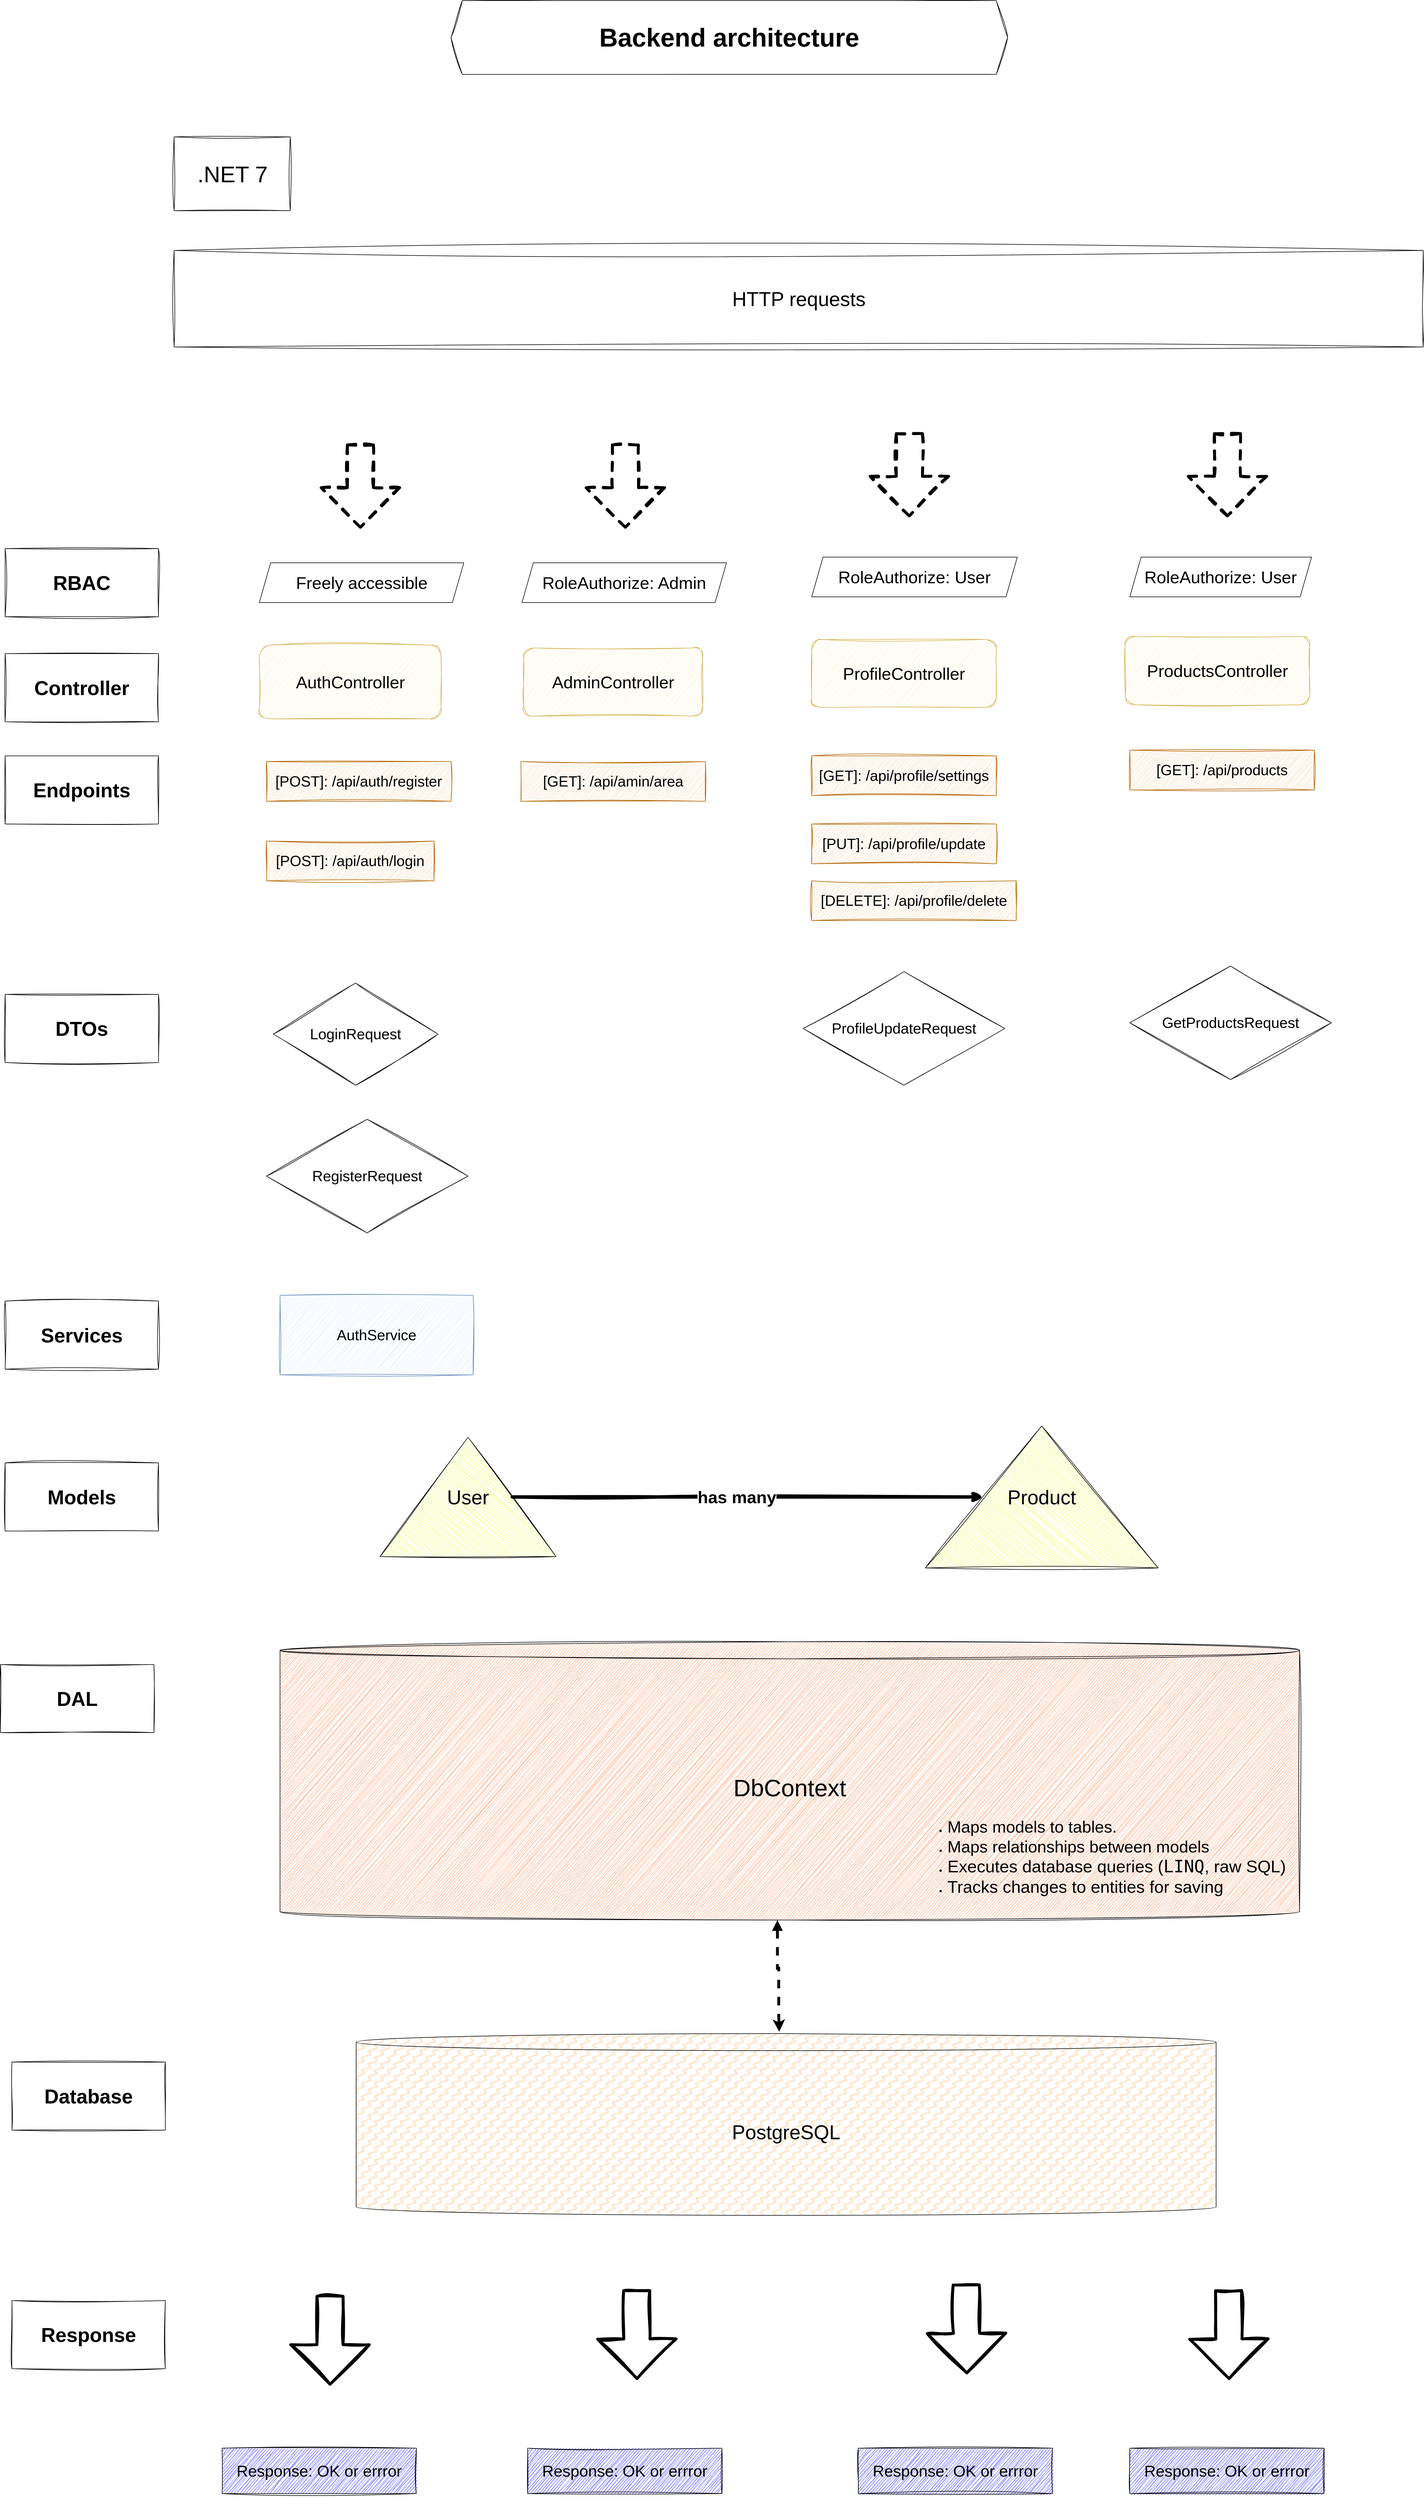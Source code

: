 <mxfile version="24.8.8">
  <diagram name="Page-1" id="TkWE0fHTsVaH-eZPvvB0">
    <mxGraphModel dx="6195" dy="9095" grid="1" gridSize="10" guides="1" tooltips="1" connect="1" arrows="1" fold="1" page="1" pageScale="1" pageWidth="3000" pageHeight="5000" math="0" shadow="0">
      <root>
        <mxCell id="0" />
        <mxCell id="1" parent="0" />
        <mxCell id="MKvbwcuUu4q-yP4E661C-5" value="" style="shape=flexArrow;endArrow=classic;html=1;rounded=0;width=42;endWidth=87.273;endSize=21.577;strokeWidth=5;sketch=1;curveFitting=1;jiggle=2;flowAnimation=1;dashed=1;" edge="1" parent="1">
          <mxGeometry width="50" height="50" relative="1" as="geometry">
            <mxPoint x="1360" y="-4020" as="sourcePoint" />
            <mxPoint x="1360" y="-3870" as="targetPoint" />
          </mxGeometry>
        </mxCell>
        <mxCell id="MKvbwcuUu4q-yP4E661C-6" value="" style="shape=flexArrow;endArrow=classic;html=1;rounded=0;width=42;endWidth=87.273;endSize=21.577;strokeWidth=5;sketch=1;curveFitting=1;jiggle=2;flowAnimation=1;dashed=1;" edge="1" parent="1">
          <mxGeometry width="50" height="50" relative="1" as="geometry">
            <mxPoint x="1860" y="-4040" as="sourcePoint" />
            <mxPoint x="1860" y="-3890" as="targetPoint" />
          </mxGeometry>
        </mxCell>
        <mxCell id="MKvbwcuUu4q-yP4E661C-7" value="" style="shape=flexArrow;endArrow=classic;html=1;rounded=0;width=42;endWidth=87.273;endSize=21.577;strokeWidth=5;sketch=1;curveFitting=1;jiggle=2;flowAnimation=0;dashed=1;" edge="1" parent="1">
          <mxGeometry width="50" height="50" relative="1" as="geometry">
            <mxPoint x="893.5" y="-4020" as="sourcePoint" />
            <mxPoint x="893.5" y="-3870" as="targetPoint" />
          </mxGeometry>
        </mxCell>
        <mxCell id="MKvbwcuUu4q-yP4E661C-10" value="&lt;font style=&quot;font-size: 35px;&quot;&gt;HTTP requests&lt;/font&gt;" style="rounded=0;whiteSpace=wrap;html=1;sketch=1;curveFitting=1;jiggle=2;" vertex="1" parent="1">
          <mxGeometry x="565.5" y="-4360" width="2199" height="170" as="geometry" />
        </mxCell>
        <mxCell id="MKvbwcuUu4q-yP4E661C-13" value="&lt;font style=&quot;font-size: 30px;&quot;&gt;AuthController&lt;/font&gt;" style="rounded=1;whiteSpace=wrap;html=1;sketch=1;curveFitting=1;jiggle=2;fillColor=#fff2cc;strokeColor=#d6b656;" vertex="1" parent="1">
          <mxGeometry x="715.5" y="-3665" width="320" height="130" as="geometry" />
        </mxCell>
        <mxCell id="MKvbwcuUu4q-yP4E661C-14" value="&lt;font style=&quot;font-size: 30px;&quot;&gt;AdminController&lt;/font&gt;" style="rounded=1;whiteSpace=wrap;html=1;sketch=1;curveFitting=1;jiggle=2;fillColor=#fff2cc;strokeColor=#d6b656;" vertex="1" parent="1">
          <mxGeometry x="1181" y="-3660" width="315" height="120" as="geometry" />
        </mxCell>
        <mxCell id="MKvbwcuUu4q-yP4E661C-15" value="&lt;font style=&quot;font-size: 30px;&quot;&gt;ProfileController&lt;/font&gt;" style="rounded=1;whiteSpace=wrap;html=1;sketch=1;curveFitting=1;jiggle=2;fillColor=#fff2cc;strokeColor=#d6b656;fontSize=26;" vertex="1" parent="1">
          <mxGeometry x="1688" y="-3675" width="325" height="120" as="geometry" />
        </mxCell>
        <mxCell id="MKvbwcuUu4q-yP4E661C-16" value="&lt;font style=&quot;font-size: 26px;&quot;&gt;AuthService&lt;/font&gt;" style="rounded=0;whiteSpace=wrap;html=1;sketch=1;curveFitting=1;jiggle=2;fillColor=#dae8fc;strokeColor=#6c8ebf;" vertex="1" parent="1">
          <mxGeometry x="752" y="-2520" width="340" height="140" as="geometry" />
        </mxCell>
        <mxCell id="MKvbwcuUu4q-yP4E661C-71" style="edgeStyle=orthogonalEdgeStyle;rounded=0;orthogonalLoop=1;jettySize=auto;html=1;exitX=0.5;exitY=1;exitDx=0;exitDy=0;exitPerimeter=0;strokeWidth=5;startArrow=block;startFill=1;dashed=1;flowAnimation=1;entryX=0.492;entryY=-0.01;entryDx=0;entryDy=0;entryPerimeter=0;" edge="1" parent="1" target="MKvbwcuUu4q-yP4E661C-70">
          <mxGeometry relative="1" as="geometry">
            <mxPoint x="1627.7" y="-1420" as="sourcePoint" />
            <mxPoint x="1658.291" y="-1250" as="targetPoint" />
            <Array as="points">
              <mxPoint x="1628" y="-1335" />
              <mxPoint x="1630" y="-1335" />
              <mxPoint x="1630" y="-1250" />
              <mxPoint x="1631" y="-1250" />
            </Array>
          </mxGeometry>
        </mxCell>
        <mxCell id="MKvbwcuUu4q-yP4E661C-17" value="&lt;font style=&quot;font-size: 42px;&quot;&gt;DbContext&lt;/font&gt;" style="shape=cylinder3;whiteSpace=wrap;html=1;boundedLbl=1;backgroundOutline=1;size=15;sketch=1;curveFitting=1;jiggle=2;fillColor=#FF9661;" vertex="1" parent="1">
          <mxGeometry x="752" y="-1910" width="1795" height="490" as="geometry" />
        </mxCell>
        <mxCell id="MKvbwcuUu4q-yP4E661C-18" value="&lt;span style=&quot;font-size: 26px;&quot;&gt;[POST]: /api/auth/register&lt;/span&gt;" style="rounded=0;whiteSpace=wrap;html=1;sketch=1;curveFitting=1;jiggle=2;fillColor=#fad7ac;strokeColor=#b46504;" vertex="1" parent="1">
          <mxGeometry x="728" y="-3460" width="325" height="70" as="geometry" />
        </mxCell>
        <mxCell id="MKvbwcuUu4q-yP4E661C-20" value="&lt;font style=&quot;font-size: 45px;&quot;&gt;&lt;b&gt;Backend architecture&lt;/b&gt;&lt;/font&gt;" style="shape=hexagon;perimeter=hexagonPerimeter2;whiteSpace=wrap;html=1;fixedSize=1;sketch=1;curveFitting=1;jiggle=2;" vertex="1" parent="1">
          <mxGeometry x="1053" y="-4800" width="980" height="130" as="geometry" />
        </mxCell>
        <mxCell id="MKvbwcuUu4q-yP4E661C-21" value="&lt;font style=&quot;font-size: 40px;&quot;&gt;.NET 7&lt;/font&gt;" style="rounded=0;whiteSpace=wrap;html=1;sketch=1;curveFitting=1;jiggle=2;" vertex="1" parent="1">
          <mxGeometry x="565.5" y="-4560" width="204.5" height="130" as="geometry" />
        </mxCell>
        <mxCell id="MKvbwcuUu4q-yP4E661C-26" value="&lt;span style=&quot;font-size: 26px;&quot;&gt;[POST]: /api/auth/login&lt;/span&gt;" style="rounded=0;whiteSpace=wrap;html=1;sketch=1;curveFitting=1;jiggle=2;fillColor=#fad7ac;strokeColor=#b46504;" vertex="1" parent="1">
          <mxGeometry x="728" y="-3320" width="295" height="70" as="geometry" />
        </mxCell>
        <mxCell id="MKvbwcuUu4q-yP4E661C-27" value="&lt;span style=&quot;font-size: 26px;&quot;&gt;[GET]: /api/profile/settings&lt;/span&gt;" style="rounded=0;whiteSpace=wrap;html=1;sketch=1;curveFitting=1;jiggle=2;fillColor=#fad7ac;strokeColor=#b46504;" vertex="1" parent="1">
          <mxGeometry x="1688" y="-3470" width="325" height="70" as="geometry" />
        </mxCell>
        <mxCell id="MKvbwcuUu4q-yP4E661C-28" value="&lt;span style=&quot;font-size: 26px;&quot;&gt;[PUT]: /api/profile/update&lt;/span&gt;" style="rounded=0;whiteSpace=wrap;html=1;sketch=1;curveFitting=1;jiggle=2;fillColor=#fad7ac;strokeColor=#b46504;" vertex="1" parent="1">
          <mxGeometry x="1688" y="-3350" width="325" height="70" as="geometry" />
        </mxCell>
        <mxCell id="MKvbwcuUu4q-yP4E661C-29" value="&lt;span style=&quot;font-size: 26px;&quot;&gt;[GET]: /api/amin/area&lt;/span&gt;" style="rounded=0;whiteSpace=wrap;html=1;sketch=1;curveFitting=1;jiggle=2;fillColor=#fad7ac;strokeColor=#b46504;" vertex="1" parent="1">
          <mxGeometry x="1176" y="-3460" width="325" height="70" as="geometry" />
        </mxCell>
        <mxCell id="MKvbwcuUu4q-yP4E661C-30" value="&lt;font style=&quot;font-size: 26px;&quot;&gt;LoginRequest&lt;/font&gt;" style="rhombus;whiteSpace=wrap;html=1;fillColor=none;sketch=1;curveFitting=1;jiggle=2;" vertex="1" parent="1">
          <mxGeometry x="740" y="-3070" width="290" height="180" as="geometry" />
        </mxCell>
        <mxCell id="MKvbwcuUu4q-yP4E661C-32" value="&lt;font style=&quot;font-size: 26px;&quot;&gt;RegisterRequest&lt;/font&gt;" style="rhombus;whiteSpace=wrap;html=1;fillColor=none;sketch=1;curveFitting=1;jiggle=2;" vertex="1" parent="1">
          <mxGeometry x="728" y="-2830" width="355" height="200" as="geometry" />
        </mxCell>
        <mxCell id="MKvbwcuUu4q-yP4E661C-33" value="&lt;font style=&quot;font-size: 26px;&quot;&gt;ProfileUpdateRequest&lt;/font&gt;" style="rhombus;whiteSpace=wrap;html=1;fillColor=none;sketch=1;curveFitting=1;jiggle=2;" vertex="1" parent="1">
          <mxGeometry x="1673" y="-3090" width="355" height="200" as="geometry" />
        </mxCell>
        <mxCell id="MKvbwcuUu4q-yP4E661C-34" value="&lt;font style=&quot;font-size: 30px;&quot;&gt;RoleAuthorize: Admin&lt;/font&gt;" style="shape=parallelogram;perimeter=parallelogramPerimeter;whiteSpace=wrap;html=1;fixedSize=1;" vertex="1" parent="1">
          <mxGeometry x="1178" y="-3810" width="360" height="70" as="geometry" />
        </mxCell>
        <mxCell id="MKvbwcuUu4q-yP4E661C-35" value="&lt;font style=&quot;font-size: 30px;&quot;&gt;RoleAuthorize: User&lt;/font&gt;" style="shape=parallelogram;perimeter=parallelogramPerimeter;whiteSpace=wrap;html=1;fixedSize=1;" vertex="1" parent="1">
          <mxGeometry x="1688" y="-3820" width="362" height="70" as="geometry" />
        </mxCell>
        <mxCell id="MKvbwcuUu4q-yP4E661C-40" value="&lt;span style=&quot;font-size: 26px;&quot;&gt;[DELETE]: /api/profile/delete&lt;/span&gt;" style="rounded=0;whiteSpace=wrap;html=1;sketch=1;curveFitting=1;jiggle=2;fillColor=#fad7ac;strokeColor=#b46504;" vertex="1" parent="1">
          <mxGeometry x="1688" y="-3250" width="360" height="70" as="geometry" />
        </mxCell>
        <mxCell id="MKvbwcuUu4q-yP4E661C-41" value="&lt;font style=&quot;font-size: 30px;&quot;&gt;ProductsController&lt;/font&gt;" style="rounded=1;whiteSpace=wrap;html=1;sketch=1;curveFitting=1;jiggle=2;fillColor=#fff2cc;strokeColor=#d6b656;fontSize=26;" vertex="1" parent="1">
          <mxGeometry x="2240" y="-3680" width="325" height="120" as="geometry" />
        </mxCell>
        <mxCell id="MKvbwcuUu4q-yP4E661C-42" value="&lt;span style=&quot;font-size: 26px;&quot;&gt;[GET]: /api/products&lt;/span&gt;" style="rounded=0;whiteSpace=wrap;html=1;sketch=1;curveFitting=1;jiggle=2;fillColor=#fad7ac;strokeColor=#b46504;" vertex="1" parent="1">
          <mxGeometry x="2248" y="-3480" width="325" height="70" as="geometry" />
        </mxCell>
        <mxCell id="MKvbwcuUu4q-yP4E661C-44" value="&lt;font style=&quot;font-size: 26px;&quot;&gt;GetProductsRequest&lt;/font&gt;" style="rhombus;whiteSpace=wrap;html=1;fillColor=none;sketch=1;curveFitting=1;jiggle=2;" vertex="1" parent="1">
          <mxGeometry x="2248" y="-3100" width="355" height="200" as="geometry" />
        </mxCell>
        <mxCell id="MKvbwcuUu4q-yP4E661C-45" value="&lt;font style=&quot;font-size: 30px;&quot;&gt;RoleAuthorize: User&lt;/font&gt;" style="shape=parallelogram;perimeter=parallelogramPerimeter;whiteSpace=wrap;html=1;fixedSize=1;" vertex="1" parent="1">
          <mxGeometry x="2248" y="-3820" width="320" height="70" as="geometry" />
        </mxCell>
        <mxCell id="MKvbwcuUu4q-yP4E661C-48" value="&lt;font style=&quot;font-size: 35px;&quot;&gt;&lt;b&gt;RBAC&lt;/b&gt;&lt;/font&gt;" style="rounded=0;whiteSpace=wrap;html=1;sketch=1;curveFitting=1;jiggle=2;" vertex="1" parent="1">
          <mxGeometry x="268" y="-3835" width="270" height="120" as="geometry" />
        </mxCell>
        <mxCell id="MKvbwcuUu4q-yP4E661C-49" value="&lt;font style=&quot;font-size: 35px;&quot;&gt;&lt;b&gt;Controller&lt;/b&gt;&lt;/font&gt;" style="rounded=0;whiteSpace=wrap;html=1;sketch=1;curveFitting=1;jiggle=2;" vertex="1" parent="1">
          <mxGeometry x="268" y="-3650" width="270" height="120" as="geometry" />
        </mxCell>
        <mxCell id="MKvbwcuUu4q-yP4E661C-50" value="&lt;font style=&quot;font-size: 35px;&quot;&gt;&lt;b&gt;Endpoints&lt;/b&gt;&lt;/font&gt;" style="rounded=0;whiteSpace=wrap;html=1;sketch=1;curveFitting=1;jiggle=2;" vertex="1" parent="1">
          <mxGeometry x="268" y="-3470" width="270" height="120" as="geometry" />
        </mxCell>
        <mxCell id="MKvbwcuUu4q-yP4E661C-51" value="&lt;font style=&quot;font-size: 35px;&quot;&gt;&lt;b&gt;DTOs&lt;/b&gt;&lt;/font&gt;" style="rounded=0;whiteSpace=wrap;html=1;sketch=1;curveFitting=1;jiggle=2;" vertex="1" parent="1">
          <mxGeometry x="268" y="-3050" width="270" height="120" as="geometry" />
        </mxCell>
        <mxCell id="MKvbwcuUu4q-yP4E661C-52" value="&lt;font style=&quot;font-size: 35px;&quot;&gt;&lt;b&gt;Services&lt;/b&gt;&lt;/font&gt;" style="rounded=0;whiteSpace=wrap;html=1;sketch=1;curveFitting=1;jiggle=2;" vertex="1" parent="1">
          <mxGeometry x="268" y="-2510" width="270" height="120" as="geometry" />
        </mxCell>
        <mxCell id="MKvbwcuUu4q-yP4E661C-54" value="" style="shape=flexArrow;endArrow=classic;html=1;rounded=0;width=42;endWidth=87.273;endSize=21.577;strokeWidth=5;sketch=1;curveFitting=1;jiggle=2;flowAnimation=1;dashed=1;" edge="1" parent="1">
          <mxGeometry width="50" height="50" relative="1" as="geometry">
            <mxPoint x="2420" y="-4040" as="sourcePoint" />
            <mxPoint x="2420" y="-3890" as="targetPoint" />
          </mxGeometry>
        </mxCell>
        <mxCell id="MKvbwcuUu4q-yP4E661C-56" value="&lt;font style=&quot;font-size: 35px;&quot;&gt;&lt;b&gt;DAL&lt;/b&gt;&lt;/font&gt;" style="rounded=0;whiteSpace=wrap;html=1;sketch=1;curveFitting=1;jiggle=2;" vertex="1" parent="1">
          <mxGeometry x="260" y="-1870" width="270" height="120" as="geometry" />
        </mxCell>
        <mxCell id="MKvbwcuUu4q-yP4E661C-57" value="&lt;font style=&quot;font-size: 35px;&quot;&gt;&lt;b&gt;Models&lt;/b&gt;&lt;/font&gt;" style="rounded=0;whiteSpace=wrap;html=1;sketch=1;curveFitting=1;jiggle=2;" vertex="1" parent="1">
          <mxGeometry x="268" y="-2225" width="270" height="120" as="geometry" />
        </mxCell>
        <mxCell id="MKvbwcuUu4q-yP4E661C-63" style="edgeStyle=orthogonalEdgeStyle;rounded=0;orthogonalLoop=1;jettySize=auto;html=1;strokeWidth=6;sketch=1;curveFitting=1;jiggle=2;" edge="1" parent="1" source="MKvbwcuUu4q-yP4E661C-58" target="MKvbwcuUu4q-yP4E661C-62">
          <mxGeometry relative="1" as="geometry">
            <Array as="points">
              <mxPoint x="1418" y="-2165" />
              <mxPoint x="1418" y="-2165" />
            </Array>
          </mxGeometry>
        </mxCell>
        <mxCell id="MKvbwcuUu4q-yP4E661C-64" value="&lt;font style=&quot;font-size: 30px;&quot;&gt;&lt;b&gt;has many&lt;/b&gt;&lt;/font&gt;" style="edgeLabel;html=1;align=center;verticalAlign=middle;resizable=0;points=[];" vertex="1" connectable="0" parent="MKvbwcuUu4q-yP4E661C-63">
          <mxGeometry x="-0.046" y="9" relative="1" as="geometry">
            <mxPoint x="-1" y="9" as="offset" />
          </mxGeometry>
        </mxCell>
        <mxCell id="MKvbwcuUu4q-yP4E661C-58" value="&lt;font style=&quot;font-size: 35px;&quot;&gt;User&lt;/font&gt;" style="triangle;whiteSpace=wrap;html=1;strokeWidth=1;sketch=1;curveFitting=1;jiggle=2;direction=north;fillColor=#EEFF52;" vertex="1" parent="1">
          <mxGeometry x="928" y="-2270" width="310" height="210" as="geometry" />
        </mxCell>
        <mxCell id="MKvbwcuUu4q-yP4E661C-62" value="&lt;font style=&quot;font-size: 35px;&quot;&gt;Product&lt;/font&gt;" style="triangle;whiteSpace=wrap;html=1;strokeWidth=1;sketch=1;curveFitting=1;jiggle=2;direction=north;fillColor=#EEFF52;" vertex="1" parent="1">
          <mxGeometry x="1888" y="-2290" width="410" height="250" as="geometry" />
        </mxCell>
        <mxCell id="MKvbwcuUu4q-yP4E661C-66" value="&lt;div&gt;&lt;br&gt;&lt;/div&gt;&lt;ul&gt;&lt;li&gt;&lt;span style=&quot;font-size: 29px;&quot;&gt;Maps models to tables.&lt;/span&gt;&lt;/li&gt;&lt;li&gt;&lt;span style=&quot;font-size: 29px;&quot;&gt;Maps relationships between models&lt;/span&gt;&lt;/li&gt;&lt;li&gt;&lt;font style=&quot;font-size: 30px;&quot;&gt;Executes database queries (&lt;code&gt;LINQ&lt;/code&gt;, raw SQL)&lt;/font&gt;&lt;/li&gt;&lt;li&gt;&lt;font style=&quot;font-size: 30px;&quot;&gt;&lt;span style=&quot;text-align: center;&quot;&gt;Tracks changes to entities for saving&lt;/span&gt;&lt;/font&gt;&lt;/li&gt;&lt;/ul&gt;" style="text;strokeColor=none;fillColor=none;html=1;whiteSpace=wrap;verticalAlign=middle;overflow=hidden;" vertex="1" parent="1">
          <mxGeometry x="1885" y="-1630" width="650" height="180" as="geometry" />
        </mxCell>
        <mxCell id="MKvbwcuUu4q-yP4E661C-68" value="&lt;font style=&quot;font-size: 30px;&quot;&gt;Freely accessible&lt;/font&gt;" style="shape=parallelogram;perimeter=parallelogramPerimeter;whiteSpace=wrap;html=1;fixedSize=1;" vertex="1" parent="1">
          <mxGeometry x="715.5" y="-3810" width="360" height="70" as="geometry" />
        </mxCell>
        <mxCell id="MKvbwcuUu4q-yP4E661C-69" value="&lt;font style=&quot;font-size: 35px;&quot;&gt;&lt;b&gt;Database&lt;/b&gt;&lt;/font&gt;" style="rounded=0;whiteSpace=wrap;html=1;sketch=1;curveFitting=1;jiggle=2;" vertex="1" parent="1">
          <mxGeometry x="280" y="-1170" width="270" height="120" as="geometry" />
        </mxCell>
        <mxCell id="MKvbwcuUu4q-yP4E661C-70" value="PostgreSQL" style="shape=cylinder3;whiteSpace=wrap;html=1;boundedLbl=1;backgroundOutline=1;size=15;fontSize=35;fillColor=#ffe6cc;strokeColor=#000000;fillStyle=zigzag-line;" vertex="1" parent="1">
          <mxGeometry x="886" y="-1220" width="1514" height="320" as="geometry" />
        </mxCell>
        <mxCell id="MKvbwcuUu4q-yP4E661C-73" value="" style="shape=flexArrow;endArrow=classic;html=1;rounded=0;width=42;endWidth=87.273;endSize=21.577;strokeWidth=5;sketch=1;curveFitting=1;jiggle=2;flowAnimation=0;fillColor=#FFFFFF;" edge="1" parent="1">
          <mxGeometry width="50" height="50" relative="1" as="geometry">
            <mxPoint x="840" y="-760" as="sourcePoint" />
            <mxPoint x="840" y="-600" as="targetPoint" />
          </mxGeometry>
        </mxCell>
        <mxCell id="MKvbwcuUu4q-yP4E661C-76" value="&lt;font style=&quot;font-size: 28px;&quot;&gt;Response: OK or errror&lt;/font&gt;" style="rounded=0;whiteSpace=wrap;html=1;sketch=1;curveFitting=1;jiggle=2;fillColor=#1C1CFF;" vertex="1" parent="1">
          <mxGeometry x="650" y="-490" width="342" height="80" as="geometry" />
        </mxCell>
        <mxCell id="MKvbwcuUu4q-yP4E661C-77" value="&lt;font style=&quot;font-size: 28px;&quot;&gt;Response: OK or errror&lt;/font&gt;" style="rounded=0;whiteSpace=wrap;html=1;sketch=1;curveFitting=1;jiggle=2;fillColor=#1C1CFF;" vertex="1" parent="1">
          <mxGeometry x="1188" y="-490" width="342" height="80" as="geometry" />
        </mxCell>
        <mxCell id="MKvbwcuUu4q-yP4E661C-78" value="&lt;font style=&quot;font-size: 28px;&quot;&gt;Response: OK or errror&lt;/font&gt;" style="rounded=0;whiteSpace=wrap;html=1;sketch=1;curveFitting=1;jiggle=2;fillColor=#1C1CFF;" vertex="1" parent="1">
          <mxGeometry x="1770" y="-490" width="342" height="80" as="geometry" />
        </mxCell>
        <mxCell id="MKvbwcuUu4q-yP4E661C-81" value="&lt;font style=&quot;font-size: 28px;&quot;&gt;Response: OK or errror&lt;/font&gt;" style="rounded=0;whiteSpace=wrap;html=1;sketch=1;curveFitting=1;jiggle=2;fillColor=#1C1CFF;" vertex="1" parent="1">
          <mxGeometry x="2248" y="-490" width="342" height="80" as="geometry" />
        </mxCell>
        <mxCell id="MKvbwcuUu4q-yP4E661C-82" value="" style="shape=flexArrow;endArrow=classic;html=1;rounded=0;width=42;endWidth=87.273;endSize=21.577;strokeWidth=5;sketch=1;curveFitting=1;jiggle=2;flowAnimation=0;fillColor=#FFFFFF;" edge="1" parent="1">
          <mxGeometry width="50" height="50" relative="1" as="geometry">
            <mxPoint x="1380" y="-770" as="sourcePoint" />
            <mxPoint x="1380.5" y="-610" as="targetPoint" />
          </mxGeometry>
        </mxCell>
        <mxCell id="MKvbwcuUu4q-yP4E661C-83" value="" style="shape=flexArrow;endArrow=classic;html=1;rounded=0;width=42;endWidth=87.273;endSize=21.577;strokeWidth=5;sketch=1;curveFitting=1;jiggle=2;flowAnimation=0;fillColor=#FFFFFF;" edge="1" parent="1">
          <mxGeometry width="50" height="50" relative="1" as="geometry">
            <mxPoint x="2422" y="-770" as="sourcePoint" />
            <mxPoint x="2423" y="-610" as="targetPoint" />
          </mxGeometry>
        </mxCell>
        <mxCell id="MKvbwcuUu4q-yP4E661C-84" value="" style="shape=flexArrow;endArrow=classic;html=1;rounded=0;width=42;endWidth=87.273;endSize=21.577;strokeWidth=5;sketch=1;curveFitting=1;jiggle=2;flowAnimation=0;fillColor=#FFFFFF;" edge="1" parent="1">
          <mxGeometry width="50" height="50" relative="1" as="geometry">
            <mxPoint x="1960" y="-780" as="sourcePoint" />
            <mxPoint x="1961" y="-620" as="targetPoint" />
          </mxGeometry>
        </mxCell>
        <mxCell id="MKvbwcuUu4q-yP4E661C-88" style="edgeStyle=orthogonalEdgeStyle;rounded=0;orthogonalLoop=1;jettySize=auto;html=1;exitX=0.5;exitY=1;exitDx=0;exitDy=0;" edge="1" parent="1" source="MKvbwcuUu4q-yP4E661C-77" target="MKvbwcuUu4q-yP4E661C-77">
          <mxGeometry relative="1" as="geometry" />
        </mxCell>
        <mxCell id="MKvbwcuUu4q-yP4E661C-89" value="&lt;font style=&quot;font-size: 35px;&quot;&gt;&lt;b&gt;Response&lt;/b&gt;&lt;/font&gt;" style="rounded=0;whiteSpace=wrap;html=1;sketch=1;curveFitting=1;jiggle=2;" vertex="1" parent="1">
          <mxGeometry x="280" y="-750" width="270" height="120" as="geometry" />
        </mxCell>
      </root>
    </mxGraphModel>
  </diagram>
</mxfile>
